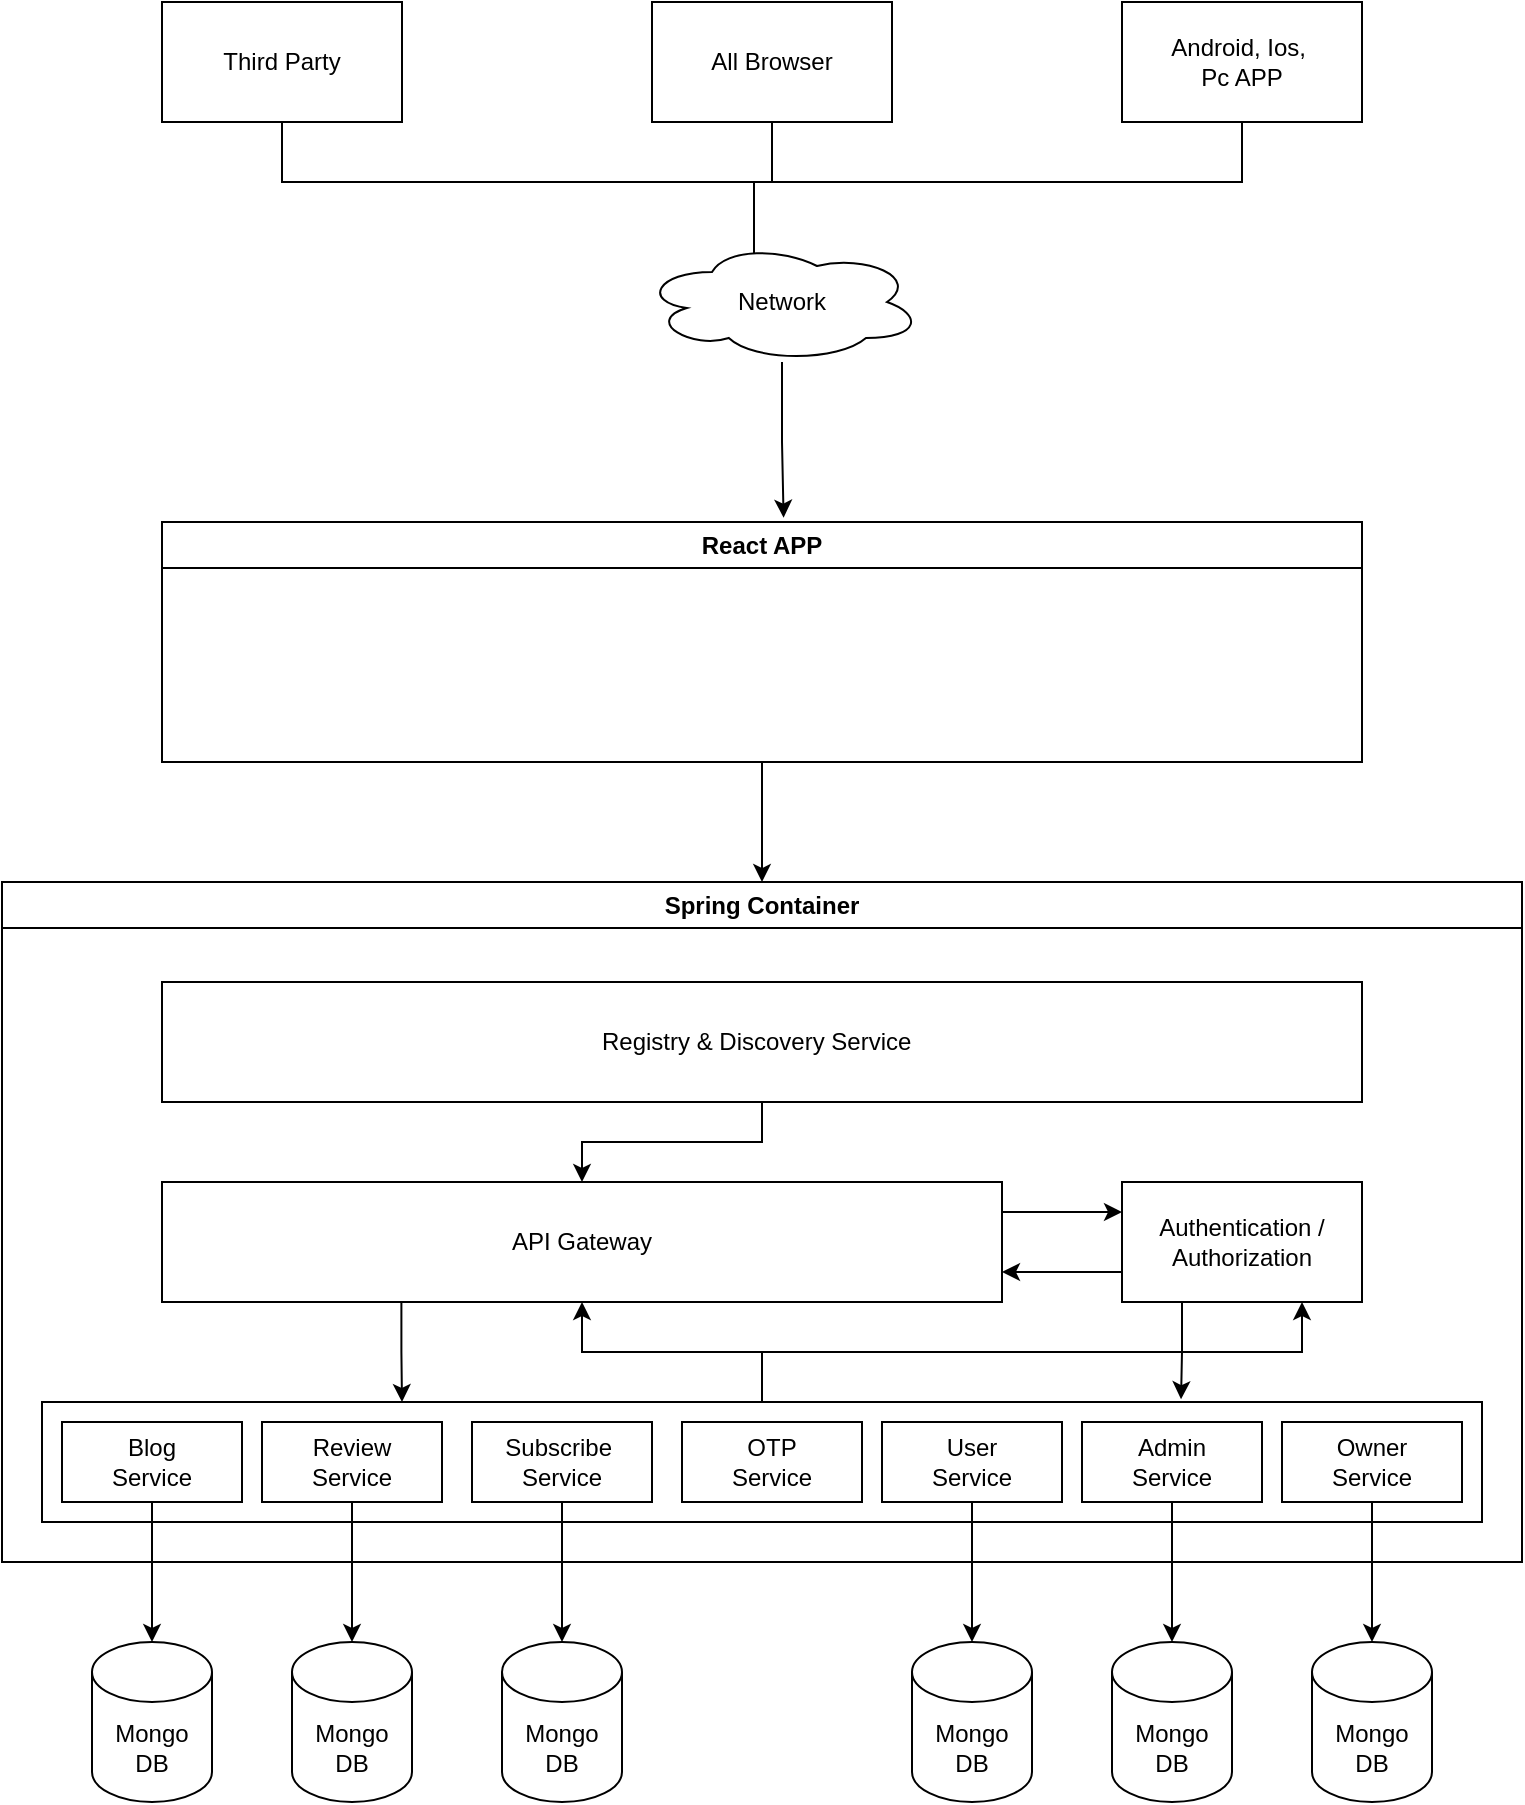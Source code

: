 <mxfile version="21.5.2" type="github">
  <diagram name="Page-1" id="2YBvvXClWsGukQMizWep">
    <mxGraphModel dx="1050" dy="541" grid="1" gridSize="10" guides="1" tooltips="1" connect="1" arrows="1" fold="1" page="1" pageScale="1" pageWidth="850" pageHeight="1100" math="0" shadow="0">
      <root>
        <mxCell id="0" />
        <mxCell id="1" parent="0" />
        <mxCell id="uLhA9V1aQ5VBmg_T4TcN-1" value="Third Party" style="rounded=0;whiteSpace=wrap;html=1;" parent="1" vertex="1">
          <mxGeometry x="120" y="40" width="120" height="60" as="geometry" />
        </mxCell>
        <mxCell id="uLhA9V1aQ5VBmg_T4TcN-2" value="All Browser" style="rounded=0;whiteSpace=wrap;html=1;" parent="1" vertex="1">
          <mxGeometry x="365" y="40" width="120" height="60" as="geometry" />
        </mxCell>
        <mxCell id="uLhA9V1aQ5VBmg_T4TcN-3" value="Android, Ios,&amp;nbsp;&lt;br&gt;Pc APP" style="rounded=0;whiteSpace=wrap;html=1;" parent="1" vertex="1">
          <mxGeometry x="600" y="40" width="120" height="60" as="geometry" />
        </mxCell>
        <mxCell id="DjCsfvkLk3CtGc_bWNLw-12" style="edgeStyle=orthogonalEdgeStyle;rounded=0;orthogonalLoop=1;jettySize=auto;html=1;entryX=0.518;entryY=-0.018;entryDx=0;entryDy=0;entryPerimeter=0;" parent="1" source="DjCsfvkLk3CtGc_bWNLw-1" target="DjCsfvkLk3CtGc_bWNLw-11" edge="1">
          <mxGeometry relative="1" as="geometry" />
        </mxCell>
        <mxCell id="DjCsfvkLk3CtGc_bWNLw-1" value="Network" style="ellipse;shape=cloud;whiteSpace=wrap;html=1;" parent="1" vertex="1">
          <mxGeometry x="360" y="160" width="140" height="60" as="geometry" />
        </mxCell>
        <mxCell id="DjCsfvkLk3CtGc_bWNLw-2" value="" style="endArrow=none;html=1;edgeStyle=orthogonalEdgeStyle;rounded=0;exitX=0.5;exitY=1;exitDx=0;exitDy=0;entryX=0.4;entryY=0.1;entryDx=0;entryDy=0;entryPerimeter=0;" parent="1" source="uLhA9V1aQ5VBmg_T4TcN-1" target="DjCsfvkLk3CtGc_bWNLw-1" edge="1">
          <mxGeometry relative="1" as="geometry">
            <mxPoint x="130" y="180" as="sourcePoint" />
            <mxPoint x="370" y="180" as="targetPoint" />
          </mxGeometry>
        </mxCell>
        <mxCell id="DjCsfvkLk3CtGc_bWNLw-5" value="" style="endArrow=none;html=1;edgeStyle=orthogonalEdgeStyle;rounded=0;exitX=0.5;exitY=1;exitDx=0;exitDy=0;entryX=0.4;entryY=0.1;entryDx=0;entryDy=0;entryPerimeter=0;" parent="1" source="uLhA9V1aQ5VBmg_T4TcN-2" target="DjCsfvkLk3CtGc_bWNLw-1" edge="1">
          <mxGeometry relative="1" as="geometry">
            <mxPoint x="485" y="160" as="sourcePoint" />
            <mxPoint x="480" y="170" as="targetPoint" />
          </mxGeometry>
        </mxCell>
        <mxCell id="DjCsfvkLk3CtGc_bWNLw-8" value="" style="endArrow=none;html=1;edgeStyle=orthogonalEdgeStyle;rounded=0;exitX=0.5;exitY=1;exitDx=0;exitDy=0;entryX=0.4;entryY=0.1;entryDx=0;entryDy=0;entryPerimeter=0;" parent="1" source="uLhA9V1aQ5VBmg_T4TcN-3" target="DjCsfvkLk3CtGc_bWNLw-1" edge="1">
          <mxGeometry relative="1" as="geometry">
            <mxPoint x="580" y="150" as="sourcePoint" />
            <mxPoint x="740" y="150" as="targetPoint" />
          </mxGeometry>
        </mxCell>
        <mxCell id="DjCsfvkLk3CtGc_bWNLw-14" style="edgeStyle=orthogonalEdgeStyle;rounded=0;orthogonalLoop=1;jettySize=auto;html=1;entryX=0.5;entryY=0;entryDx=0;entryDy=0;" parent="1" source="DjCsfvkLk3CtGc_bWNLw-11" target="DjCsfvkLk3CtGc_bWNLw-13" edge="1">
          <mxGeometry relative="1" as="geometry" />
        </mxCell>
        <mxCell id="DjCsfvkLk3CtGc_bWNLw-11" value="React APP" style="swimlane;whiteSpace=wrap;html=1;" parent="1" vertex="1">
          <mxGeometry x="120" y="300" width="600" height="120" as="geometry" />
        </mxCell>
        <mxCell id="DjCsfvkLk3CtGc_bWNLw-13" value="Spring Container" style="swimlane;whiteSpace=wrap;html=1;" parent="1" vertex="1">
          <mxGeometry x="40" y="480" width="760" height="340" as="geometry" />
        </mxCell>
        <mxCell id="DjCsfvkLk3CtGc_bWNLw-18" style="edgeStyle=orthogonalEdgeStyle;rounded=0;orthogonalLoop=1;jettySize=auto;html=1;entryX=0.5;entryY=0;entryDx=0;entryDy=0;" parent="DjCsfvkLk3CtGc_bWNLw-13" source="DjCsfvkLk3CtGc_bWNLw-15" target="DjCsfvkLk3CtGc_bWNLw-16" edge="1">
          <mxGeometry relative="1" as="geometry" />
        </mxCell>
        <mxCell id="DjCsfvkLk3CtGc_bWNLw-15" value="Registry &amp;amp; Discovery Service&lt;span style=&quot;white-space: pre;&quot;&gt;&#x9;&lt;/span&gt;" style="rounded=0;whiteSpace=wrap;html=1;" parent="DjCsfvkLk3CtGc_bWNLw-13" vertex="1">
          <mxGeometry x="80" y="50" width="600" height="60" as="geometry" />
        </mxCell>
        <mxCell id="DjCsfvkLk3CtGc_bWNLw-21" style="edgeStyle=orthogonalEdgeStyle;rounded=0;orthogonalLoop=1;jettySize=auto;html=1;exitX=1;exitY=0.25;exitDx=0;exitDy=0;entryX=0;entryY=0.25;entryDx=0;entryDy=0;" parent="DjCsfvkLk3CtGc_bWNLw-13" source="DjCsfvkLk3CtGc_bWNLw-16" target="DjCsfvkLk3CtGc_bWNLw-17" edge="1">
          <mxGeometry relative="1" as="geometry" />
        </mxCell>
        <mxCell id="X8fLOVtDtA9ioga19bI3-8" style="edgeStyle=orthogonalEdgeStyle;rounded=0;orthogonalLoop=1;jettySize=auto;html=1;exitX=0.285;exitY=0.983;exitDx=0;exitDy=0;entryX=0.25;entryY=0;entryDx=0;entryDy=0;exitPerimeter=0;" edge="1" parent="DjCsfvkLk3CtGc_bWNLw-13" source="DjCsfvkLk3CtGc_bWNLw-16" target="X8fLOVtDtA9ioga19bI3-5">
          <mxGeometry relative="1" as="geometry" />
        </mxCell>
        <mxCell id="DjCsfvkLk3CtGc_bWNLw-16" value="API Gateway" style="rounded=0;whiteSpace=wrap;html=1;" parent="DjCsfvkLk3CtGc_bWNLw-13" vertex="1">
          <mxGeometry x="80" y="150" width="420" height="60" as="geometry" />
        </mxCell>
        <mxCell id="DjCsfvkLk3CtGc_bWNLw-22" style="edgeStyle=orthogonalEdgeStyle;rounded=0;orthogonalLoop=1;jettySize=auto;html=1;exitX=0;exitY=0.75;exitDx=0;exitDy=0;entryX=1;entryY=0.75;entryDx=0;entryDy=0;" parent="DjCsfvkLk3CtGc_bWNLw-13" source="DjCsfvkLk3CtGc_bWNLw-17" target="DjCsfvkLk3CtGc_bWNLw-16" edge="1">
          <mxGeometry relative="1" as="geometry" />
        </mxCell>
        <mxCell id="X8fLOVtDtA9ioga19bI3-11" style="edgeStyle=orthogonalEdgeStyle;rounded=0;orthogonalLoop=1;jettySize=auto;html=1;exitX=0.25;exitY=1;exitDx=0;exitDy=0;entryX=0.791;entryY=-0.023;entryDx=0;entryDy=0;entryPerimeter=0;" edge="1" parent="DjCsfvkLk3CtGc_bWNLw-13" source="DjCsfvkLk3CtGc_bWNLw-17" target="X8fLOVtDtA9ioga19bI3-5">
          <mxGeometry relative="1" as="geometry" />
        </mxCell>
        <mxCell id="DjCsfvkLk3CtGc_bWNLw-17" value="Authentication /&lt;br&gt;Authorization" style="rounded=0;whiteSpace=wrap;html=1;" parent="DjCsfvkLk3CtGc_bWNLw-13" vertex="1">
          <mxGeometry x="560" y="150" width="120" height="60" as="geometry" />
        </mxCell>
        <mxCell id="X8fLOVtDtA9ioga19bI3-13" style="edgeStyle=orthogonalEdgeStyle;rounded=0;orthogonalLoop=1;jettySize=auto;html=1;entryX=0.75;entryY=1;entryDx=0;entryDy=0;" edge="1" parent="DjCsfvkLk3CtGc_bWNLw-13" source="X8fLOVtDtA9ioga19bI3-5" target="DjCsfvkLk3CtGc_bWNLw-17">
          <mxGeometry relative="1" as="geometry" />
        </mxCell>
        <mxCell id="X8fLOVtDtA9ioga19bI3-14" style="edgeStyle=orthogonalEdgeStyle;rounded=0;orthogonalLoop=1;jettySize=auto;html=1;entryX=0.5;entryY=1;entryDx=0;entryDy=0;" edge="1" parent="DjCsfvkLk3CtGc_bWNLw-13" source="X8fLOVtDtA9ioga19bI3-5" target="DjCsfvkLk3CtGc_bWNLw-16">
          <mxGeometry relative="1" as="geometry" />
        </mxCell>
        <mxCell id="X8fLOVtDtA9ioga19bI3-5" value="" style="rounded=0;whiteSpace=wrap;html=1;" vertex="1" parent="DjCsfvkLk3CtGc_bWNLw-13">
          <mxGeometry x="20" y="260" width="720" height="60" as="geometry" />
        </mxCell>
        <mxCell id="DjCsfvkLk3CtGc_bWNLw-23" value="Blog&lt;br&gt;Service" style="rounded=0;whiteSpace=wrap;html=1;" parent="DjCsfvkLk3CtGc_bWNLw-13" vertex="1">
          <mxGeometry x="30" y="270" width="90" height="40" as="geometry" />
        </mxCell>
        <mxCell id="DjCsfvkLk3CtGc_bWNLw-25" value="Review&lt;br&gt;Service" style="rounded=0;whiteSpace=wrap;html=1;" parent="DjCsfvkLk3CtGc_bWNLw-13" vertex="1">
          <mxGeometry x="130" y="270" width="90" height="40" as="geometry" />
        </mxCell>
        <mxCell id="oEP6A0aicc-rfJHBVwHu-1" value="Subscribe&amp;nbsp;&lt;br&gt;Service" style="rounded=0;whiteSpace=wrap;html=1;" parent="DjCsfvkLk3CtGc_bWNLw-13" vertex="1">
          <mxGeometry x="235" y="270" width="90" height="40" as="geometry" />
        </mxCell>
        <mxCell id="X8fLOVtDtA9ioga19bI3-1" value="OTP&lt;br&gt;Service" style="rounded=0;whiteSpace=wrap;html=1;" vertex="1" parent="DjCsfvkLk3CtGc_bWNLw-13">
          <mxGeometry x="340" y="270" width="90" height="40" as="geometry" />
        </mxCell>
        <mxCell id="X8fLOVtDtA9ioga19bI3-2" value="User&lt;br&gt;Service" style="rounded=0;whiteSpace=wrap;html=1;" vertex="1" parent="DjCsfvkLk3CtGc_bWNLw-13">
          <mxGeometry x="440" y="270" width="90" height="40" as="geometry" />
        </mxCell>
        <mxCell id="X8fLOVtDtA9ioga19bI3-3" value="Admin&lt;br&gt;Service" style="rounded=0;whiteSpace=wrap;html=1;" vertex="1" parent="DjCsfvkLk3CtGc_bWNLw-13">
          <mxGeometry x="540" y="270" width="90" height="40" as="geometry" />
        </mxCell>
        <mxCell id="X8fLOVtDtA9ioga19bI3-4" value="Owner&lt;br&gt;Service" style="rounded=0;whiteSpace=wrap;html=1;" vertex="1" parent="DjCsfvkLk3CtGc_bWNLw-13">
          <mxGeometry x="640" y="270" width="90" height="40" as="geometry" />
        </mxCell>
        <mxCell id="X8fLOVtDtA9ioga19bI3-15" value="Mongo&lt;br&gt;DB" style="shape=cylinder3;whiteSpace=wrap;html=1;boundedLbl=1;backgroundOutline=1;size=15;" vertex="1" parent="1">
          <mxGeometry x="85" y="860" width="60" height="80" as="geometry" />
        </mxCell>
        <mxCell id="X8fLOVtDtA9ioga19bI3-16" value="Mongo&lt;br&gt;DB" style="shape=cylinder3;whiteSpace=wrap;html=1;boundedLbl=1;backgroundOutline=1;size=15;" vertex="1" parent="1">
          <mxGeometry x="185" y="860" width="60" height="80" as="geometry" />
        </mxCell>
        <mxCell id="X8fLOVtDtA9ioga19bI3-17" value="Mongo&lt;br&gt;DB" style="shape=cylinder3;whiteSpace=wrap;html=1;boundedLbl=1;backgroundOutline=1;size=15;" vertex="1" parent="1">
          <mxGeometry x="290" y="860" width="60" height="80" as="geometry" />
        </mxCell>
        <mxCell id="X8fLOVtDtA9ioga19bI3-19" value="Mongo&lt;br&gt;DB" style="shape=cylinder3;whiteSpace=wrap;html=1;boundedLbl=1;backgroundOutline=1;size=15;" vertex="1" parent="1">
          <mxGeometry x="495" y="860" width="60" height="80" as="geometry" />
        </mxCell>
        <mxCell id="X8fLOVtDtA9ioga19bI3-20" value="Mongo&lt;br&gt;DB" style="shape=cylinder3;whiteSpace=wrap;html=1;boundedLbl=1;backgroundOutline=1;size=15;" vertex="1" parent="1">
          <mxGeometry x="595" y="860" width="60" height="80" as="geometry" />
        </mxCell>
        <mxCell id="X8fLOVtDtA9ioga19bI3-21" value="Mongo&lt;br&gt;DB" style="shape=cylinder3;whiteSpace=wrap;html=1;boundedLbl=1;backgroundOutline=1;size=15;" vertex="1" parent="1">
          <mxGeometry x="695" y="860" width="60" height="80" as="geometry" />
        </mxCell>
        <mxCell id="X8fLOVtDtA9ioga19bI3-22" style="edgeStyle=orthogonalEdgeStyle;rounded=0;orthogonalLoop=1;jettySize=auto;html=1;entryX=0.5;entryY=0;entryDx=0;entryDy=0;entryPerimeter=0;" edge="1" parent="1" source="DjCsfvkLk3CtGc_bWNLw-23" target="X8fLOVtDtA9ioga19bI3-15">
          <mxGeometry relative="1" as="geometry" />
        </mxCell>
        <mxCell id="X8fLOVtDtA9ioga19bI3-23" style="edgeStyle=orthogonalEdgeStyle;rounded=0;orthogonalLoop=1;jettySize=auto;html=1;entryX=0.5;entryY=0;entryDx=0;entryDy=0;entryPerimeter=0;" edge="1" parent="1" source="DjCsfvkLk3CtGc_bWNLw-25" target="X8fLOVtDtA9ioga19bI3-16">
          <mxGeometry relative="1" as="geometry" />
        </mxCell>
        <mxCell id="X8fLOVtDtA9ioga19bI3-24" style="edgeStyle=orthogonalEdgeStyle;rounded=0;orthogonalLoop=1;jettySize=auto;html=1;entryX=0.5;entryY=0;entryDx=0;entryDy=0;entryPerimeter=0;" edge="1" parent="1" source="oEP6A0aicc-rfJHBVwHu-1" target="X8fLOVtDtA9ioga19bI3-17">
          <mxGeometry relative="1" as="geometry" />
        </mxCell>
        <mxCell id="X8fLOVtDtA9ioga19bI3-25" style="edgeStyle=orthogonalEdgeStyle;rounded=0;orthogonalLoop=1;jettySize=auto;html=1;entryX=0.5;entryY=0;entryDx=0;entryDy=0;entryPerimeter=0;" edge="1" parent="1" source="X8fLOVtDtA9ioga19bI3-2" target="X8fLOVtDtA9ioga19bI3-19">
          <mxGeometry relative="1" as="geometry" />
        </mxCell>
        <mxCell id="X8fLOVtDtA9ioga19bI3-26" style="edgeStyle=orthogonalEdgeStyle;rounded=0;orthogonalLoop=1;jettySize=auto;html=1;entryX=0.5;entryY=0;entryDx=0;entryDy=0;entryPerimeter=0;" edge="1" parent="1" source="X8fLOVtDtA9ioga19bI3-3" target="X8fLOVtDtA9ioga19bI3-20">
          <mxGeometry relative="1" as="geometry" />
        </mxCell>
        <mxCell id="X8fLOVtDtA9ioga19bI3-27" style="edgeStyle=orthogonalEdgeStyle;rounded=0;orthogonalLoop=1;jettySize=auto;html=1;entryX=0.5;entryY=0;entryDx=0;entryDy=0;entryPerimeter=0;" edge="1" parent="1" source="X8fLOVtDtA9ioga19bI3-4" target="X8fLOVtDtA9ioga19bI3-21">
          <mxGeometry relative="1" as="geometry" />
        </mxCell>
      </root>
    </mxGraphModel>
  </diagram>
</mxfile>
